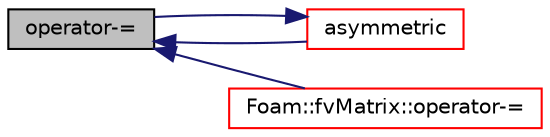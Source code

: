 digraph "operator-="
{
  bgcolor="transparent";
  edge [fontname="Helvetica",fontsize="10",labelfontname="Helvetica",labelfontsize="10"];
  node [fontname="Helvetica",fontsize="10",shape=record];
  rankdir="LR";
  Node1921 [label="operator-=",height=0.2,width=0.4,color="black", fillcolor="grey75", style="filled", fontcolor="black"];
  Node1921 -> Node1922 [dir="back",color="midnightblue",fontsize="10",style="solid",fontname="Helvetica"];
  Node1922 [label="asymmetric",height=0.2,width=0.4,color="red",URL="$a27929.html#aff45003a4c4226b1f6f4e5e24d382e03"];
  Node1922 -> Node1921 [dir="back",color="midnightblue",fontsize="10",style="solid",fontname="Helvetica"];
  Node1921 -> Node1953 [dir="back",color="midnightblue",fontsize="10",style="solid",fontname="Helvetica"];
  Node1953 [label="Foam::fvMatrix::operator-=",height=0.2,width=0.4,color="red",URL="$a23173.html#a02b5ab6b6deba7735837707b7fe71638"];
}
